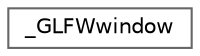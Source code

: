 digraph "类继承关系图"
{
 // LATEX_PDF_SIZE
  bgcolor="transparent";
  edge [fontname=Helvetica,fontsize=10,labelfontname=Helvetica,labelfontsize=10];
  node [fontname=Helvetica,fontsize=10,shape=box,height=0.2,width=0.4];
  rankdir="LR";
  Node0 [id="Node000000",label="_GLFWwindow",height=0.2,width=0.4,color="grey40", fillcolor="white", style="filled",URL="$struct___g_l_f_wwindow.html",tooltip=" "];
}
